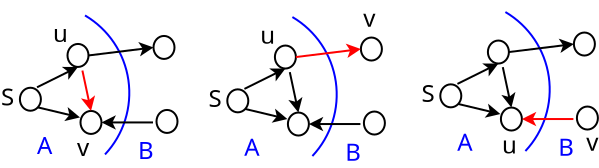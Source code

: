 <?xml version="1.0" encoding="UTF-8"?>
<dia:diagram xmlns:dia="http://www.lysator.liu.se/~alla/dia/">
  <dia:layer name="Background" visible="true">
    <dia:object type="Standard - Arc" version="0" id="O0">
      <dia:attribute name="obj_pos">
        <dia:point val="13.1,3.2"/>
      </dia:attribute>
      <dia:attribute name="obj_bb">
        <dia:rectangle val="13.043,3.143;15.365,10.207"/>
      </dia:attribute>
      <dia:attribute name="conn_endpoints">
        <dia:point val="13.1,3.2"/>
        <dia:point val="14.1,10.15"/>
      </dia:attribute>
      <dia:attribute name="arc_color">
        <dia:color val="#0000ff"/>
      </dia:attribute>
      <dia:attribute name="curve_distance">
        <dia:real val="-1.687"/>
      </dia:attribute>
    </dia:object>
    <dia:object type="Standard - Ellipse" version="0" id="O1">
      <dia:attribute name="obj_pos">
        <dia:point val="9.845,6.815"/>
      </dia:attribute>
      <dia:attribute name="obj_bb">
        <dia:rectangle val="9.795,6.765;10.945,8.015"/>
      </dia:attribute>
      <dia:attribute name="elem_corner">
        <dia:point val="9.845,6.815"/>
      </dia:attribute>
      <dia:attribute name="elem_width">
        <dia:real val="1.05"/>
      </dia:attribute>
      <dia:attribute name="elem_height">
        <dia:real val="1.15"/>
      </dia:attribute>
    </dia:object>
    <dia:object type="Standard - Ellipse" version="0" id="O2">
      <dia:attribute name="obj_pos">
        <dia:point val="12.225,4.625"/>
      </dia:attribute>
      <dia:attribute name="obj_bb">
        <dia:rectangle val="12.175,4.575;13.325,5.825"/>
      </dia:attribute>
      <dia:attribute name="elem_corner">
        <dia:point val="12.225,4.625"/>
      </dia:attribute>
      <dia:attribute name="elem_width">
        <dia:real val="1.05"/>
      </dia:attribute>
      <dia:attribute name="elem_height">
        <dia:real val="1.15"/>
      </dia:attribute>
    </dia:object>
    <dia:object type="Standard - Ellipse" version="0" id="O3">
      <dia:attribute name="obj_pos">
        <dia:point val="12.875,7.975"/>
      </dia:attribute>
      <dia:attribute name="obj_bb">
        <dia:rectangle val="12.825,7.925;13.975,9.175"/>
      </dia:attribute>
      <dia:attribute name="elem_corner">
        <dia:point val="12.875,7.975"/>
      </dia:attribute>
      <dia:attribute name="elem_width">
        <dia:real val="1.05"/>
      </dia:attribute>
      <dia:attribute name="elem_height">
        <dia:real val="1.15"/>
      </dia:attribute>
    </dia:object>
    <dia:object type="Standard - Ellipse" version="0" id="O4">
      <dia:attribute name="obj_pos">
        <dia:point val="16.525,4.225"/>
      </dia:attribute>
      <dia:attribute name="obj_bb">
        <dia:rectangle val="16.475,4.175;17.625,5.425"/>
      </dia:attribute>
      <dia:attribute name="elem_corner">
        <dia:point val="16.525,4.225"/>
      </dia:attribute>
      <dia:attribute name="elem_width">
        <dia:real val="1.05"/>
      </dia:attribute>
      <dia:attribute name="elem_height">
        <dia:real val="1.15"/>
      </dia:attribute>
    </dia:object>
    <dia:object type="Standard - Ellipse" version="0" id="O5">
      <dia:attribute name="obj_pos">
        <dia:point val="16.675,7.925"/>
      </dia:attribute>
      <dia:attribute name="obj_bb">
        <dia:rectangle val="16.625,7.875;17.775,9.125"/>
      </dia:attribute>
      <dia:attribute name="elem_corner">
        <dia:point val="16.675,7.925"/>
      </dia:attribute>
      <dia:attribute name="elem_width">
        <dia:real val="1.05"/>
      </dia:attribute>
      <dia:attribute name="elem_height">
        <dia:real val="1.15"/>
      </dia:attribute>
    </dia:object>
    <dia:object type="Standard - Line" version="0" id="O6">
      <dia:attribute name="obj_pos">
        <dia:point val="10.701,6.792"/>
      </dia:attribute>
      <dia:attribute name="obj_bb">
        <dia:rectangle val="10.634,5.305;13.017,6.859"/>
      </dia:attribute>
      <dia:attribute name="conn_endpoints">
        <dia:point val="10.701,6.792"/>
        <dia:point val="12.75,5.775"/>
      </dia:attribute>
      <dia:attribute name="numcp">
        <dia:int val="1"/>
      </dia:attribute>
      <dia:attribute name="end_arrow">
        <dia:enum val="22"/>
      </dia:attribute>
      <dia:attribute name="end_arrow_length">
        <dia:real val="0.5"/>
      </dia:attribute>
      <dia:attribute name="end_arrow_width">
        <dia:real val="0.5"/>
      </dia:attribute>
      <dia:connections>
        <dia:connection handle="1" to="O2" connection="6"/>
      </dia:connections>
    </dia:object>
    <dia:object type="Standard - Line" version="0" id="O7">
      <dia:attribute name="obj_pos">
        <dia:point val="10.741,7.797"/>
      </dia:attribute>
      <dia:attribute name="obj_bb">
        <dia:rectangle val="10.681,7.736;13.015,8.798"/>
      </dia:attribute>
      <dia:attribute name="conn_endpoints">
        <dia:point val="10.741,7.797"/>
        <dia:point val="12.85,8.3"/>
      </dia:attribute>
      <dia:attribute name="numcp">
        <dia:int val="1"/>
      </dia:attribute>
      <dia:attribute name="end_arrow">
        <dia:enum val="22"/>
      </dia:attribute>
      <dia:attribute name="end_arrow_length">
        <dia:real val="0.5"/>
      </dia:attribute>
      <dia:attribute name="end_arrow_width">
        <dia:real val="0.5"/>
      </dia:attribute>
      <dia:connections>
        <dia:connection handle="0" to="O1" connection="7"/>
      </dia:connections>
    </dia:object>
    <dia:object type="Standard - Line" version="0" id="O8">
      <dia:attribute name="obj_pos">
        <dia:point val="13.275,5.2"/>
      </dia:attribute>
      <dia:attribute name="obj_bb">
        <dia:rectangle val="13.219,4.298;16.636,5.302"/>
      </dia:attribute>
      <dia:attribute name="conn_endpoints">
        <dia:point val="13.275,5.2"/>
        <dia:point val="16.525,4.8"/>
      </dia:attribute>
      <dia:attribute name="numcp">
        <dia:int val="1"/>
      </dia:attribute>
      <dia:attribute name="end_arrow">
        <dia:enum val="22"/>
      </dia:attribute>
      <dia:attribute name="end_arrow_length">
        <dia:real val="0.5"/>
      </dia:attribute>
      <dia:attribute name="end_arrow_width">
        <dia:real val="0.5"/>
      </dia:attribute>
      <dia:connections>
        <dia:connection handle="0" to="O2" connection="4"/>
        <dia:connection handle="1" to="O4" connection="3"/>
      </dia:connections>
    </dia:object>
    <dia:object type="Standard - Line" version="0" id="O9">
      <dia:attribute name="obj_pos">
        <dia:point val="13.925,8.55"/>
      </dia:attribute>
      <dia:attribute name="obj_bb">
        <dia:rectangle val="13.875,8.05;16.55,9.05"/>
      </dia:attribute>
      <dia:attribute name="conn_endpoints">
        <dia:point val="13.925,8.55"/>
        <dia:point val="16.5,8.55"/>
      </dia:attribute>
      <dia:attribute name="numcp">
        <dia:int val="1"/>
      </dia:attribute>
      <dia:attribute name="start_arrow">
        <dia:enum val="22"/>
      </dia:attribute>
      <dia:attribute name="start_arrow_length">
        <dia:real val="0.5"/>
      </dia:attribute>
      <dia:attribute name="start_arrow_width">
        <dia:real val="0.5"/>
      </dia:attribute>
      <dia:connections>
        <dia:connection handle="0" to="O3" connection="4"/>
      </dia:connections>
    </dia:object>
    <dia:object type="Standard - Text" version="1" id="O10">
      <dia:attribute name="obj_pos">
        <dia:point val="8.9,7.7"/>
      </dia:attribute>
      <dia:attribute name="obj_bb">
        <dia:rectangle val="8.868,6.651;9.595,8.506"/>
      </dia:attribute>
      <dia:attribute name="text">
        <dia:composite type="text">
          <dia:attribute name="string">
            <dia:string>#S#</dia:string>
          </dia:attribute>
          <dia:attribute name="font">
            <dia:font family="sans" style="0" name="Helvetica"/>
          </dia:attribute>
          <dia:attribute name="height">
            <dia:real val="1.5"/>
          </dia:attribute>
          <dia:attribute name="pos">
            <dia:point val="8.9,7.7"/>
          </dia:attribute>
          <dia:attribute name="color">
            <dia:color val="#000000"/>
          </dia:attribute>
          <dia:attribute name="alignment">
            <dia:enum val="0"/>
          </dia:attribute>
        </dia:composite>
      </dia:attribute>
      <dia:attribute name="valign">
        <dia:enum val="3"/>
      </dia:attribute>
    </dia:object>
    <dia:object type="Standard - Text" version="1" id="O11">
      <dia:attribute name="obj_pos">
        <dia:point val="11.495,4.532"/>
      </dia:attribute>
      <dia:attribute name="obj_bb">
        <dia:rectangle val="11.495,3.515;12.188,5.275"/>
      </dia:attribute>
      <dia:attribute name="text">
        <dia:composite type="text">
          <dia:attribute name="string">
            <dia:string>#u#</dia:string>
          </dia:attribute>
          <dia:attribute name="font">
            <dia:font family="sans" style="0" name="Helvetica"/>
          </dia:attribute>
          <dia:attribute name="height">
            <dia:real val="1.5"/>
          </dia:attribute>
          <dia:attribute name="pos">
            <dia:point val="11.495,4.532"/>
          </dia:attribute>
          <dia:attribute name="color">
            <dia:color val="#000000"/>
          </dia:attribute>
          <dia:attribute name="alignment">
            <dia:enum val="0"/>
          </dia:attribute>
        </dia:composite>
      </dia:attribute>
      <dia:attribute name="valign">
        <dia:enum val="3"/>
      </dia:attribute>
    </dia:object>
    <dia:object type="Standard - Text" version="1" id="O12">
      <dia:attribute name="obj_pos">
        <dia:point val="12.695,10.232"/>
      </dia:attribute>
      <dia:attribute name="obj_bb">
        <dia:rectangle val="12.663,9.183;13.342,11.039"/>
      </dia:attribute>
      <dia:attribute name="text">
        <dia:composite type="text">
          <dia:attribute name="string">
            <dia:string>#v#</dia:string>
          </dia:attribute>
          <dia:attribute name="font">
            <dia:font family="sans" style="0" name="Helvetica"/>
          </dia:attribute>
          <dia:attribute name="height">
            <dia:real val="1.5"/>
          </dia:attribute>
          <dia:attribute name="pos">
            <dia:point val="12.695,10.232"/>
          </dia:attribute>
          <dia:attribute name="color">
            <dia:color val="#000000"/>
          </dia:attribute>
          <dia:attribute name="alignment">
            <dia:enum val="0"/>
          </dia:attribute>
        </dia:composite>
      </dia:attribute>
      <dia:attribute name="valign">
        <dia:enum val="3"/>
      </dia:attribute>
    </dia:object>
    <dia:object type="Standard - Text" version="1" id="O13">
      <dia:attribute name="obj_pos">
        <dia:point val="10.695,10.133"/>
      </dia:attribute>
      <dia:attribute name="obj_bb">
        <dia:rectangle val="10.663,9.083;11.443,10.939"/>
      </dia:attribute>
      <dia:attribute name="text">
        <dia:composite type="text">
          <dia:attribute name="string">
            <dia:string>#A#</dia:string>
          </dia:attribute>
          <dia:attribute name="font">
            <dia:font family="sans" style="0" name="Helvetica"/>
          </dia:attribute>
          <dia:attribute name="height">
            <dia:real val="1.5"/>
          </dia:attribute>
          <dia:attribute name="pos">
            <dia:point val="10.695,10.133"/>
          </dia:attribute>
          <dia:attribute name="color">
            <dia:color val="#0000ff"/>
          </dia:attribute>
          <dia:attribute name="alignment">
            <dia:enum val="0"/>
          </dia:attribute>
        </dia:composite>
      </dia:attribute>
      <dia:attribute name="valign">
        <dia:enum val="3"/>
      </dia:attribute>
    </dia:object>
    <dia:object type="Standard - Text" version="1" id="O14">
      <dia:attribute name="obj_pos">
        <dia:point val="15.745,10.383"/>
      </dia:attribute>
      <dia:attribute name="obj_bb">
        <dia:rectangle val="15.713,9.333;16.495,11.189"/>
      </dia:attribute>
      <dia:attribute name="text">
        <dia:composite type="text">
          <dia:attribute name="string">
            <dia:string>#B#</dia:string>
          </dia:attribute>
          <dia:attribute name="font">
            <dia:font family="sans" style="0" name="Helvetica"/>
          </dia:attribute>
          <dia:attribute name="height">
            <dia:real val="1.5"/>
          </dia:attribute>
          <dia:attribute name="pos">
            <dia:point val="15.745,10.383"/>
          </dia:attribute>
          <dia:attribute name="color">
            <dia:color val="#0000ff"/>
          </dia:attribute>
          <dia:attribute name="alignment">
            <dia:enum val="0"/>
          </dia:attribute>
        </dia:composite>
      </dia:attribute>
      <dia:attribute name="valign">
        <dia:enum val="3"/>
      </dia:attribute>
    </dia:object>
    <dia:object type="Standard - Line" version="0" id="O15">
      <dia:attribute name="obj_pos">
        <dia:point val="13.4,7.975"/>
      </dia:attribute>
      <dia:attribute name="obj_bb">
        <dia:rectangle val="12.9,5.896;13.899,8.128"/>
      </dia:attribute>
      <dia:attribute name="conn_endpoints">
        <dia:point val="13.4,7.975"/>
        <dia:point val="12.97,5.955"/>
      </dia:attribute>
      <dia:attribute name="numcp">
        <dia:int val="1"/>
      </dia:attribute>
      <dia:attribute name="line_color">
        <dia:color val="#ff0000"/>
      </dia:attribute>
      <dia:attribute name="start_arrow">
        <dia:enum val="22"/>
      </dia:attribute>
      <dia:attribute name="start_arrow_length">
        <dia:real val="0.5"/>
      </dia:attribute>
      <dia:attribute name="start_arrow_width">
        <dia:real val="0.5"/>
      </dia:attribute>
    </dia:object>
    <dia:object type="Standard - Arc" version="0" id="O16">
      <dia:attribute name="obj_pos">
        <dia:point val="23.47,3.28"/>
      </dia:attribute>
      <dia:attribute name="obj_bb">
        <dia:rectangle val="23.413,3.223;25.735,10.287"/>
      </dia:attribute>
      <dia:attribute name="conn_endpoints">
        <dia:point val="23.47,3.28"/>
        <dia:point val="24.47,10.23"/>
      </dia:attribute>
      <dia:attribute name="arc_color">
        <dia:color val="#0000ff"/>
      </dia:attribute>
      <dia:attribute name="curve_distance">
        <dia:real val="-1.687"/>
      </dia:attribute>
    </dia:object>
    <dia:object type="Standard - Ellipse" version="0" id="O17">
      <dia:attribute name="obj_pos">
        <dia:point val="20.215,6.895"/>
      </dia:attribute>
      <dia:attribute name="obj_bb">
        <dia:rectangle val="20.165,6.845;21.315,8.095"/>
      </dia:attribute>
      <dia:attribute name="elem_corner">
        <dia:point val="20.215,6.895"/>
      </dia:attribute>
      <dia:attribute name="elem_width">
        <dia:real val="1.05"/>
      </dia:attribute>
      <dia:attribute name="elem_height">
        <dia:real val="1.15"/>
      </dia:attribute>
    </dia:object>
    <dia:object type="Standard - Ellipse" version="0" id="O18">
      <dia:attribute name="obj_pos">
        <dia:point val="22.595,4.705"/>
      </dia:attribute>
      <dia:attribute name="obj_bb">
        <dia:rectangle val="22.545,4.655;23.695,5.905"/>
      </dia:attribute>
      <dia:attribute name="elem_corner">
        <dia:point val="22.595,4.705"/>
      </dia:attribute>
      <dia:attribute name="elem_width">
        <dia:real val="1.05"/>
      </dia:attribute>
      <dia:attribute name="elem_height">
        <dia:real val="1.15"/>
      </dia:attribute>
    </dia:object>
    <dia:object type="Standard - Ellipse" version="0" id="O19">
      <dia:attribute name="obj_pos">
        <dia:point val="23.245,8.055"/>
      </dia:attribute>
      <dia:attribute name="obj_bb">
        <dia:rectangle val="23.195,8.005;24.345,9.255"/>
      </dia:attribute>
      <dia:attribute name="elem_corner">
        <dia:point val="23.245,8.055"/>
      </dia:attribute>
      <dia:attribute name="elem_width">
        <dia:real val="1.05"/>
      </dia:attribute>
      <dia:attribute name="elem_height">
        <dia:real val="1.15"/>
      </dia:attribute>
    </dia:object>
    <dia:object type="Standard - Ellipse" version="0" id="O20">
      <dia:attribute name="obj_pos">
        <dia:point val="26.895,4.305"/>
      </dia:attribute>
      <dia:attribute name="obj_bb">
        <dia:rectangle val="26.845,4.255;27.995,5.505"/>
      </dia:attribute>
      <dia:attribute name="elem_corner">
        <dia:point val="26.895,4.305"/>
      </dia:attribute>
      <dia:attribute name="elem_width">
        <dia:real val="1.05"/>
      </dia:attribute>
      <dia:attribute name="elem_height">
        <dia:real val="1.15"/>
      </dia:attribute>
    </dia:object>
    <dia:object type="Standard - Ellipse" version="0" id="O21">
      <dia:attribute name="obj_pos">
        <dia:point val="27.045,8.005"/>
      </dia:attribute>
      <dia:attribute name="obj_bb">
        <dia:rectangle val="26.995,7.955;28.145,9.205"/>
      </dia:attribute>
      <dia:attribute name="elem_corner">
        <dia:point val="27.045,8.005"/>
      </dia:attribute>
      <dia:attribute name="elem_width">
        <dia:real val="1.05"/>
      </dia:attribute>
      <dia:attribute name="elem_height">
        <dia:real val="1.15"/>
      </dia:attribute>
    </dia:object>
    <dia:object type="Standard - Line" version="0" id="O22">
      <dia:attribute name="obj_pos">
        <dia:point val="21.071,6.872"/>
      </dia:attribute>
      <dia:attribute name="obj_bb">
        <dia:rectangle val="21.004,5.385;23.387,6.939"/>
      </dia:attribute>
      <dia:attribute name="conn_endpoints">
        <dia:point val="21.071,6.872"/>
        <dia:point val="23.12,5.855"/>
      </dia:attribute>
      <dia:attribute name="numcp">
        <dia:int val="1"/>
      </dia:attribute>
      <dia:attribute name="end_arrow">
        <dia:enum val="22"/>
      </dia:attribute>
      <dia:attribute name="end_arrow_length">
        <dia:real val="0.5"/>
      </dia:attribute>
      <dia:attribute name="end_arrow_width">
        <dia:real val="0.5"/>
      </dia:attribute>
      <dia:connections>
        <dia:connection handle="1" to="O18" connection="6"/>
      </dia:connections>
    </dia:object>
    <dia:object type="Standard - Line" version="0" id="O23">
      <dia:attribute name="obj_pos">
        <dia:point val="21.111,7.877"/>
      </dia:attribute>
      <dia:attribute name="obj_bb">
        <dia:rectangle val="21.051,7.816;23.385,8.878"/>
      </dia:attribute>
      <dia:attribute name="conn_endpoints">
        <dia:point val="21.111,7.877"/>
        <dia:point val="23.22,8.38"/>
      </dia:attribute>
      <dia:attribute name="numcp">
        <dia:int val="1"/>
      </dia:attribute>
      <dia:attribute name="end_arrow">
        <dia:enum val="22"/>
      </dia:attribute>
      <dia:attribute name="end_arrow_length">
        <dia:real val="0.5"/>
      </dia:attribute>
      <dia:attribute name="end_arrow_width">
        <dia:real val="0.5"/>
      </dia:attribute>
      <dia:connections>
        <dia:connection handle="0" to="O17" connection="7"/>
      </dia:connections>
    </dia:object>
    <dia:object type="Standard - Line" version="0" id="O24">
      <dia:attribute name="obj_pos">
        <dia:point val="23.645,5.28"/>
      </dia:attribute>
      <dia:attribute name="obj_bb">
        <dia:rectangle val="23.589,4.378;27.006,5.382"/>
      </dia:attribute>
      <dia:attribute name="conn_endpoints">
        <dia:point val="23.645,5.28"/>
        <dia:point val="26.895,4.88"/>
      </dia:attribute>
      <dia:attribute name="numcp">
        <dia:int val="1"/>
      </dia:attribute>
      <dia:attribute name="line_color">
        <dia:color val="#ff0000"/>
      </dia:attribute>
      <dia:attribute name="end_arrow">
        <dia:enum val="22"/>
      </dia:attribute>
      <dia:attribute name="end_arrow_length">
        <dia:real val="0.5"/>
      </dia:attribute>
      <dia:attribute name="end_arrow_width">
        <dia:real val="0.5"/>
      </dia:attribute>
      <dia:connections>
        <dia:connection handle="0" to="O18" connection="4"/>
        <dia:connection handle="1" to="O20" connection="3"/>
      </dia:connections>
    </dia:object>
    <dia:object type="Standard - Line" version="0" id="O25">
      <dia:attribute name="obj_pos">
        <dia:point val="24.295,8.63"/>
      </dia:attribute>
      <dia:attribute name="obj_bb">
        <dia:rectangle val="24.245,8.13;26.92,9.13"/>
      </dia:attribute>
      <dia:attribute name="conn_endpoints">
        <dia:point val="24.295,8.63"/>
        <dia:point val="26.87,8.63"/>
      </dia:attribute>
      <dia:attribute name="numcp">
        <dia:int val="1"/>
      </dia:attribute>
      <dia:attribute name="start_arrow">
        <dia:enum val="22"/>
      </dia:attribute>
      <dia:attribute name="start_arrow_length">
        <dia:real val="0.5"/>
      </dia:attribute>
      <dia:attribute name="start_arrow_width">
        <dia:real val="0.5"/>
      </dia:attribute>
      <dia:connections>
        <dia:connection handle="0" to="O19" connection="4"/>
      </dia:connections>
    </dia:object>
    <dia:object type="Standard - Text" version="1" id="O26">
      <dia:attribute name="obj_pos">
        <dia:point val="19.27,7.78"/>
      </dia:attribute>
      <dia:attribute name="obj_bb">
        <dia:rectangle val="19.27,6.763;19.965,8.523"/>
      </dia:attribute>
      <dia:attribute name="text">
        <dia:composite type="text">
          <dia:attribute name="string">
            <dia:string>#S#</dia:string>
          </dia:attribute>
          <dia:attribute name="font">
            <dia:font family="sans" style="0" name="Helvetica"/>
          </dia:attribute>
          <dia:attribute name="height">
            <dia:real val="1.5"/>
          </dia:attribute>
          <dia:attribute name="pos">
            <dia:point val="19.27,7.78"/>
          </dia:attribute>
          <dia:attribute name="color">
            <dia:color val="#000000"/>
          </dia:attribute>
          <dia:attribute name="alignment">
            <dia:enum val="0"/>
          </dia:attribute>
        </dia:composite>
      </dia:attribute>
      <dia:attribute name="valign">
        <dia:enum val="3"/>
      </dia:attribute>
    </dia:object>
    <dia:object type="Standard - Text" version="1" id="O27">
      <dia:attribute name="obj_pos">
        <dia:point val="21.865,4.612"/>
      </dia:attribute>
      <dia:attribute name="obj_bb">
        <dia:rectangle val="21.865,3.595;22.558,5.355"/>
      </dia:attribute>
      <dia:attribute name="text">
        <dia:composite type="text">
          <dia:attribute name="string">
            <dia:string>#u#</dia:string>
          </dia:attribute>
          <dia:attribute name="font">
            <dia:font family="sans" style="0" name="Helvetica"/>
          </dia:attribute>
          <dia:attribute name="height">
            <dia:real val="1.5"/>
          </dia:attribute>
          <dia:attribute name="pos">
            <dia:point val="21.865,4.612"/>
          </dia:attribute>
          <dia:attribute name="color">
            <dia:color val="#000000"/>
          </dia:attribute>
          <dia:attribute name="alignment">
            <dia:enum val="0"/>
          </dia:attribute>
        </dia:composite>
      </dia:attribute>
      <dia:attribute name="valign">
        <dia:enum val="3"/>
      </dia:attribute>
    </dia:object>
    <dia:object type="Standard - Text" version="1" id="O28">
      <dia:attribute name="obj_pos">
        <dia:point val="27.015,3.763"/>
      </dia:attribute>
      <dia:attribute name="obj_bb">
        <dia:rectangle val="26.983,2.713;27.663,4.569"/>
      </dia:attribute>
      <dia:attribute name="text">
        <dia:composite type="text">
          <dia:attribute name="string">
            <dia:string>#v#</dia:string>
          </dia:attribute>
          <dia:attribute name="font">
            <dia:font family="sans" style="0" name="Helvetica"/>
          </dia:attribute>
          <dia:attribute name="height">
            <dia:real val="1.5"/>
          </dia:attribute>
          <dia:attribute name="pos">
            <dia:point val="27.015,3.763"/>
          </dia:attribute>
          <dia:attribute name="color">
            <dia:color val="#000000"/>
          </dia:attribute>
          <dia:attribute name="alignment">
            <dia:enum val="0"/>
          </dia:attribute>
        </dia:composite>
      </dia:attribute>
      <dia:attribute name="valign">
        <dia:enum val="3"/>
      </dia:attribute>
    </dia:object>
    <dia:object type="Standard - Text" version="1" id="O29">
      <dia:attribute name="obj_pos">
        <dia:point val="21.065,10.213"/>
      </dia:attribute>
      <dia:attribute name="obj_bb">
        <dia:rectangle val="21.065,9.195;21.812,10.955"/>
      </dia:attribute>
      <dia:attribute name="text">
        <dia:composite type="text">
          <dia:attribute name="string">
            <dia:string>#A#</dia:string>
          </dia:attribute>
          <dia:attribute name="font">
            <dia:font family="sans" style="0" name="Helvetica"/>
          </dia:attribute>
          <dia:attribute name="height">
            <dia:real val="1.5"/>
          </dia:attribute>
          <dia:attribute name="pos">
            <dia:point val="21.065,10.213"/>
          </dia:attribute>
          <dia:attribute name="color">
            <dia:color val="#0000ff"/>
          </dia:attribute>
          <dia:attribute name="alignment">
            <dia:enum val="0"/>
          </dia:attribute>
        </dia:composite>
      </dia:attribute>
      <dia:attribute name="valign">
        <dia:enum val="3"/>
      </dia:attribute>
    </dia:object>
    <dia:object type="Standard - Text" version="1" id="O30">
      <dia:attribute name="obj_pos">
        <dia:point val="26.115,10.463"/>
      </dia:attribute>
      <dia:attribute name="obj_bb">
        <dia:rectangle val="26.115,9.445;26.865,11.205"/>
      </dia:attribute>
      <dia:attribute name="text">
        <dia:composite type="text">
          <dia:attribute name="string">
            <dia:string>#B#</dia:string>
          </dia:attribute>
          <dia:attribute name="font">
            <dia:font family="sans" style="0" name="Helvetica"/>
          </dia:attribute>
          <dia:attribute name="height">
            <dia:real val="1.5"/>
          </dia:attribute>
          <dia:attribute name="pos">
            <dia:point val="26.115,10.463"/>
          </dia:attribute>
          <dia:attribute name="color">
            <dia:color val="#0000ff"/>
          </dia:attribute>
          <dia:attribute name="alignment">
            <dia:enum val="0"/>
          </dia:attribute>
        </dia:composite>
      </dia:attribute>
      <dia:attribute name="valign">
        <dia:enum val="3"/>
      </dia:attribute>
    </dia:object>
    <dia:object type="Standard - Line" version="0" id="O31">
      <dia:attribute name="obj_pos">
        <dia:point val="23.77,8.055"/>
      </dia:attribute>
      <dia:attribute name="obj_bb">
        <dia:rectangle val="23.27,5.976;24.27,8.208"/>
      </dia:attribute>
      <dia:attribute name="conn_endpoints">
        <dia:point val="23.77,8.055"/>
        <dia:point val="23.34,6.035"/>
      </dia:attribute>
      <dia:attribute name="numcp">
        <dia:int val="1"/>
      </dia:attribute>
      <dia:attribute name="start_arrow">
        <dia:enum val="22"/>
      </dia:attribute>
      <dia:attribute name="start_arrow_length">
        <dia:real val="0.5"/>
      </dia:attribute>
      <dia:attribute name="start_arrow_width">
        <dia:real val="0.5"/>
      </dia:attribute>
      <dia:connections>
        <dia:connection handle="0" to="O19" connection="1"/>
      </dia:connections>
    </dia:object>
    <dia:object type="Standard - Arc" version="0" id="O32">
      <dia:attribute name="obj_pos">
        <dia:point val="34.12,3.03"/>
      </dia:attribute>
      <dia:attribute name="obj_bb">
        <dia:rectangle val="34.063,2.973;36.385,10.037"/>
      </dia:attribute>
      <dia:attribute name="conn_endpoints">
        <dia:point val="34.12,3.03"/>
        <dia:point val="35.12,9.98"/>
      </dia:attribute>
      <dia:attribute name="arc_color">
        <dia:color val="#0000ff"/>
      </dia:attribute>
      <dia:attribute name="curve_distance">
        <dia:real val="-1.687"/>
      </dia:attribute>
    </dia:object>
    <dia:object type="Standard - Ellipse" version="0" id="O33">
      <dia:attribute name="obj_pos">
        <dia:point val="30.865,6.645"/>
      </dia:attribute>
      <dia:attribute name="obj_bb">
        <dia:rectangle val="30.815,6.595;31.965,7.845"/>
      </dia:attribute>
      <dia:attribute name="elem_corner">
        <dia:point val="30.865,6.645"/>
      </dia:attribute>
      <dia:attribute name="elem_width">
        <dia:real val="1.05"/>
      </dia:attribute>
      <dia:attribute name="elem_height">
        <dia:real val="1.15"/>
      </dia:attribute>
    </dia:object>
    <dia:object type="Standard - Ellipse" version="0" id="O34">
      <dia:attribute name="obj_pos">
        <dia:point val="33.245,4.455"/>
      </dia:attribute>
      <dia:attribute name="obj_bb">
        <dia:rectangle val="33.195,4.405;34.345,5.655"/>
      </dia:attribute>
      <dia:attribute name="elem_corner">
        <dia:point val="33.245,4.455"/>
      </dia:attribute>
      <dia:attribute name="elem_width">
        <dia:real val="1.05"/>
      </dia:attribute>
      <dia:attribute name="elem_height">
        <dia:real val="1.15"/>
      </dia:attribute>
    </dia:object>
    <dia:object type="Standard - Ellipse" version="0" id="O35">
      <dia:attribute name="obj_pos">
        <dia:point val="33.895,7.805"/>
      </dia:attribute>
      <dia:attribute name="obj_bb">
        <dia:rectangle val="33.845,7.755;34.995,9.005"/>
      </dia:attribute>
      <dia:attribute name="elem_corner">
        <dia:point val="33.895,7.805"/>
      </dia:attribute>
      <dia:attribute name="elem_width">
        <dia:real val="1.05"/>
      </dia:attribute>
      <dia:attribute name="elem_height">
        <dia:real val="1.15"/>
      </dia:attribute>
    </dia:object>
    <dia:object type="Standard - Ellipse" version="0" id="O36">
      <dia:attribute name="obj_pos">
        <dia:point val="37.545,4.055"/>
      </dia:attribute>
      <dia:attribute name="obj_bb">
        <dia:rectangle val="37.495,4.005;38.645,5.255"/>
      </dia:attribute>
      <dia:attribute name="elem_corner">
        <dia:point val="37.545,4.055"/>
      </dia:attribute>
      <dia:attribute name="elem_width">
        <dia:real val="1.05"/>
      </dia:attribute>
      <dia:attribute name="elem_height">
        <dia:real val="1.15"/>
      </dia:attribute>
    </dia:object>
    <dia:object type="Standard - Ellipse" version="0" id="O37">
      <dia:attribute name="obj_pos">
        <dia:point val="37.695,7.755"/>
      </dia:attribute>
      <dia:attribute name="obj_bb">
        <dia:rectangle val="37.645,7.705;38.795,8.955"/>
      </dia:attribute>
      <dia:attribute name="elem_corner">
        <dia:point val="37.695,7.755"/>
      </dia:attribute>
      <dia:attribute name="elem_width">
        <dia:real val="1.05"/>
      </dia:attribute>
      <dia:attribute name="elem_height">
        <dia:real val="1.15"/>
      </dia:attribute>
    </dia:object>
    <dia:object type="Standard - Line" version="0" id="O38">
      <dia:attribute name="obj_pos">
        <dia:point val="31.721,6.622"/>
      </dia:attribute>
      <dia:attribute name="obj_bb">
        <dia:rectangle val="31.654,5.135;34.037,6.689"/>
      </dia:attribute>
      <dia:attribute name="conn_endpoints">
        <dia:point val="31.721,6.622"/>
        <dia:point val="33.77,5.605"/>
      </dia:attribute>
      <dia:attribute name="numcp">
        <dia:int val="1"/>
      </dia:attribute>
      <dia:attribute name="end_arrow">
        <dia:enum val="22"/>
      </dia:attribute>
      <dia:attribute name="end_arrow_length">
        <dia:real val="0.5"/>
      </dia:attribute>
      <dia:attribute name="end_arrow_width">
        <dia:real val="0.5"/>
      </dia:attribute>
      <dia:connections>
        <dia:connection handle="1" to="O34" connection="6"/>
      </dia:connections>
    </dia:object>
    <dia:object type="Standard - Line" version="0" id="O39">
      <dia:attribute name="obj_pos">
        <dia:point val="31.761,7.627"/>
      </dia:attribute>
      <dia:attribute name="obj_bb">
        <dia:rectangle val="31.701,7.566;34.035,8.628"/>
      </dia:attribute>
      <dia:attribute name="conn_endpoints">
        <dia:point val="31.761,7.627"/>
        <dia:point val="33.87,8.13"/>
      </dia:attribute>
      <dia:attribute name="numcp">
        <dia:int val="1"/>
      </dia:attribute>
      <dia:attribute name="end_arrow">
        <dia:enum val="22"/>
      </dia:attribute>
      <dia:attribute name="end_arrow_length">
        <dia:real val="0.5"/>
      </dia:attribute>
      <dia:attribute name="end_arrow_width">
        <dia:real val="0.5"/>
      </dia:attribute>
      <dia:connections>
        <dia:connection handle="0" to="O33" connection="7"/>
      </dia:connections>
    </dia:object>
    <dia:object type="Standard - Line" version="0" id="O40">
      <dia:attribute name="obj_pos">
        <dia:point val="34.295,5.03"/>
      </dia:attribute>
      <dia:attribute name="obj_bb">
        <dia:rectangle val="34.239,4.128;37.656,5.132"/>
      </dia:attribute>
      <dia:attribute name="conn_endpoints">
        <dia:point val="34.295,5.03"/>
        <dia:point val="37.545,4.63"/>
      </dia:attribute>
      <dia:attribute name="numcp">
        <dia:int val="1"/>
      </dia:attribute>
      <dia:attribute name="end_arrow">
        <dia:enum val="22"/>
      </dia:attribute>
      <dia:attribute name="end_arrow_length">
        <dia:real val="0.5"/>
      </dia:attribute>
      <dia:attribute name="end_arrow_width">
        <dia:real val="0.5"/>
      </dia:attribute>
      <dia:connections>
        <dia:connection handle="0" to="O34" connection="4"/>
        <dia:connection handle="1" to="O36" connection="3"/>
      </dia:connections>
    </dia:object>
    <dia:object type="Standard - Line" version="0" id="O41">
      <dia:attribute name="obj_pos">
        <dia:point val="34.945,8.38"/>
      </dia:attribute>
      <dia:attribute name="obj_bb">
        <dia:rectangle val="34.895,7.88;37.57,8.88"/>
      </dia:attribute>
      <dia:attribute name="conn_endpoints">
        <dia:point val="34.945,8.38"/>
        <dia:point val="37.52,8.38"/>
      </dia:attribute>
      <dia:attribute name="numcp">
        <dia:int val="1"/>
      </dia:attribute>
      <dia:attribute name="line_color">
        <dia:color val="#ff0000"/>
      </dia:attribute>
      <dia:attribute name="start_arrow">
        <dia:enum val="22"/>
      </dia:attribute>
      <dia:attribute name="start_arrow_length">
        <dia:real val="0.5"/>
      </dia:attribute>
      <dia:attribute name="start_arrow_width">
        <dia:real val="0.5"/>
      </dia:attribute>
      <dia:connections>
        <dia:connection handle="0" to="O35" connection="4"/>
      </dia:connections>
    </dia:object>
    <dia:object type="Standard - Text" version="1" id="O42">
      <dia:attribute name="obj_pos">
        <dia:point val="29.92,7.53"/>
      </dia:attribute>
      <dia:attribute name="obj_bb">
        <dia:rectangle val="29.92,6.513;30.615,8.273"/>
      </dia:attribute>
      <dia:attribute name="text">
        <dia:composite type="text">
          <dia:attribute name="string">
            <dia:string>#S#</dia:string>
          </dia:attribute>
          <dia:attribute name="font">
            <dia:font family="sans" style="0" name="Helvetica"/>
          </dia:attribute>
          <dia:attribute name="height">
            <dia:real val="1.5"/>
          </dia:attribute>
          <dia:attribute name="pos">
            <dia:point val="29.92,7.53"/>
          </dia:attribute>
          <dia:attribute name="color">
            <dia:color val="#000000"/>
          </dia:attribute>
          <dia:attribute name="alignment">
            <dia:enum val="0"/>
          </dia:attribute>
        </dia:composite>
      </dia:attribute>
      <dia:attribute name="valign">
        <dia:enum val="3"/>
      </dia:attribute>
    </dia:object>
    <dia:object type="Standard - Text" version="1" id="O43">
      <dia:attribute name="obj_pos">
        <dia:point val="33.95,10.1"/>
      </dia:attribute>
      <dia:attribute name="obj_bb">
        <dia:rectangle val="33.95,9.082;34.642,10.842"/>
      </dia:attribute>
      <dia:attribute name="text">
        <dia:composite type="text">
          <dia:attribute name="string">
            <dia:string>#u#</dia:string>
          </dia:attribute>
          <dia:attribute name="font">
            <dia:font family="sans" style="0" name="Helvetica"/>
          </dia:attribute>
          <dia:attribute name="height">
            <dia:real val="1.5"/>
          </dia:attribute>
          <dia:attribute name="pos">
            <dia:point val="33.95,10.1"/>
          </dia:attribute>
          <dia:attribute name="color">
            <dia:color val="#000000"/>
          </dia:attribute>
          <dia:attribute name="alignment">
            <dia:enum val="0"/>
          </dia:attribute>
        </dia:composite>
      </dia:attribute>
      <dia:attribute name="valign">
        <dia:enum val="3"/>
      </dia:attribute>
    </dia:object>
    <dia:object type="Standard - Text" version="1" id="O44">
      <dia:attribute name="obj_pos">
        <dia:point val="38.165,9.963"/>
      </dia:attribute>
      <dia:attribute name="obj_bb">
        <dia:rectangle val="38.165,8.945;38.812,10.705"/>
      </dia:attribute>
      <dia:attribute name="text">
        <dia:composite type="text">
          <dia:attribute name="string">
            <dia:string>#v#</dia:string>
          </dia:attribute>
          <dia:attribute name="font">
            <dia:font family="sans" style="0" name="Helvetica"/>
          </dia:attribute>
          <dia:attribute name="height">
            <dia:real val="1.5"/>
          </dia:attribute>
          <dia:attribute name="pos">
            <dia:point val="38.165,9.963"/>
          </dia:attribute>
          <dia:attribute name="color">
            <dia:color val="#000000"/>
          </dia:attribute>
          <dia:attribute name="alignment">
            <dia:enum val="0"/>
          </dia:attribute>
        </dia:composite>
      </dia:attribute>
      <dia:attribute name="valign">
        <dia:enum val="3"/>
      </dia:attribute>
    </dia:object>
    <dia:object type="Standard - Text" version="1" id="O45">
      <dia:attribute name="obj_pos">
        <dia:point val="31.715,9.963"/>
      </dia:attribute>
      <dia:attribute name="obj_bb">
        <dia:rectangle val="31.715,8.945;32.462,10.705"/>
      </dia:attribute>
      <dia:attribute name="text">
        <dia:composite type="text">
          <dia:attribute name="string">
            <dia:string>#A#</dia:string>
          </dia:attribute>
          <dia:attribute name="font">
            <dia:font family="sans" style="0" name="Helvetica"/>
          </dia:attribute>
          <dia:attribute name="height">
            <dia:real val="1.5"/>
          </dia:attribute>
          <dia:attribute name="pos">
            <dia:point val="31.715,9.963"/>
          </dia:attribute>
          <dia:attribute name="color">
            <dia:color val="#0000ff"/>
          </dia:attribute>
          <dia:attribute name="alignment">
            <dia:enum val="0"/>
          </dia:attribute>
        </dia:composite>
      </dia:attribute>
      <dia:attribute name="valign">
        <dia:enum val="3"/>
      </dia:attribute>
    </dia:object>
    <dia:object type="Standard - Text" version="1" id="O46">
      <dia:attribute name="obj_pos">
        <dia:point val="36.765,10.213"/>
      </dia:attribute>
      <dia:attribute name="obj_bb">
        <dia:rectangle val="36.765,9.195;37.515,10.955"/>
      </dia:attribute>
      <dia:attribute name="text">
        <dia:composite type="text">
          <dia:attribute name="string">
            <dia:string>#B#</dia:string>
          </dia:attribute>
          <dia:attribute name="font">
            <dia:font family="sans" style="0" name="Helvetica"/>
          </dia:attribute>
          <dia:attribute name="height">
            <dia:real val="1.5"/>
          </dia:attribute>
          <dia:attribute name="pos">
            <dia:point val="36.765,10.213"/>
          </dia:attribute>
          <dia:attribute name="color">
            <dia:color val="#0000ff"/>
          </dia:attribute>
          <dia:attribute name="alignment">
            <dia:enum val="0"/>
          </dia:attribute>
        </dia:composite>
      </dia:attribute>
      <dia:attribute name="valign">
        <dia:enum val="3"/>
      </dia:attribute>
    </dia:object>
    <dia:object type="Standard - Line" version="0" id="O47">
      <dia:attribute name="obj_pos">
        <dia:point val="34.42,7.805"/>
      </dia:attribute>
      <dia:attribute name="obj_bb">
        <dia:rectangle val="33.92,5.726;34.919,7.958"/>
      </dia:attribute>
      <dia:attribute name="conn_endpoints">
        <dia:point val="34.42,7.805"/>
        <dia:point val="33.99,5.785"/>
      </dia:attribute>
      <dia:attribute name="numcp">
        <dia:int val="1"/>
      </dia:attribute>
      <dia:attribute name="start_arrow">
        <dia:enum val="22"/>
      </dia:attribute>
      <dia:attribute name="start_arrow_length">
        <dia:real val="0.5"/>
      </dia:attribute>
      <dia:attribute name="start_arrow_width">
        <dia:real val="0.5"/>
      </dia:attribute>
      <dia:connections>
        <dia:connection handle="0" to="O35" connection="1"/>
      </dia:connections>
    </dia:object>
  </dia:layer>
</dia:diagram>
